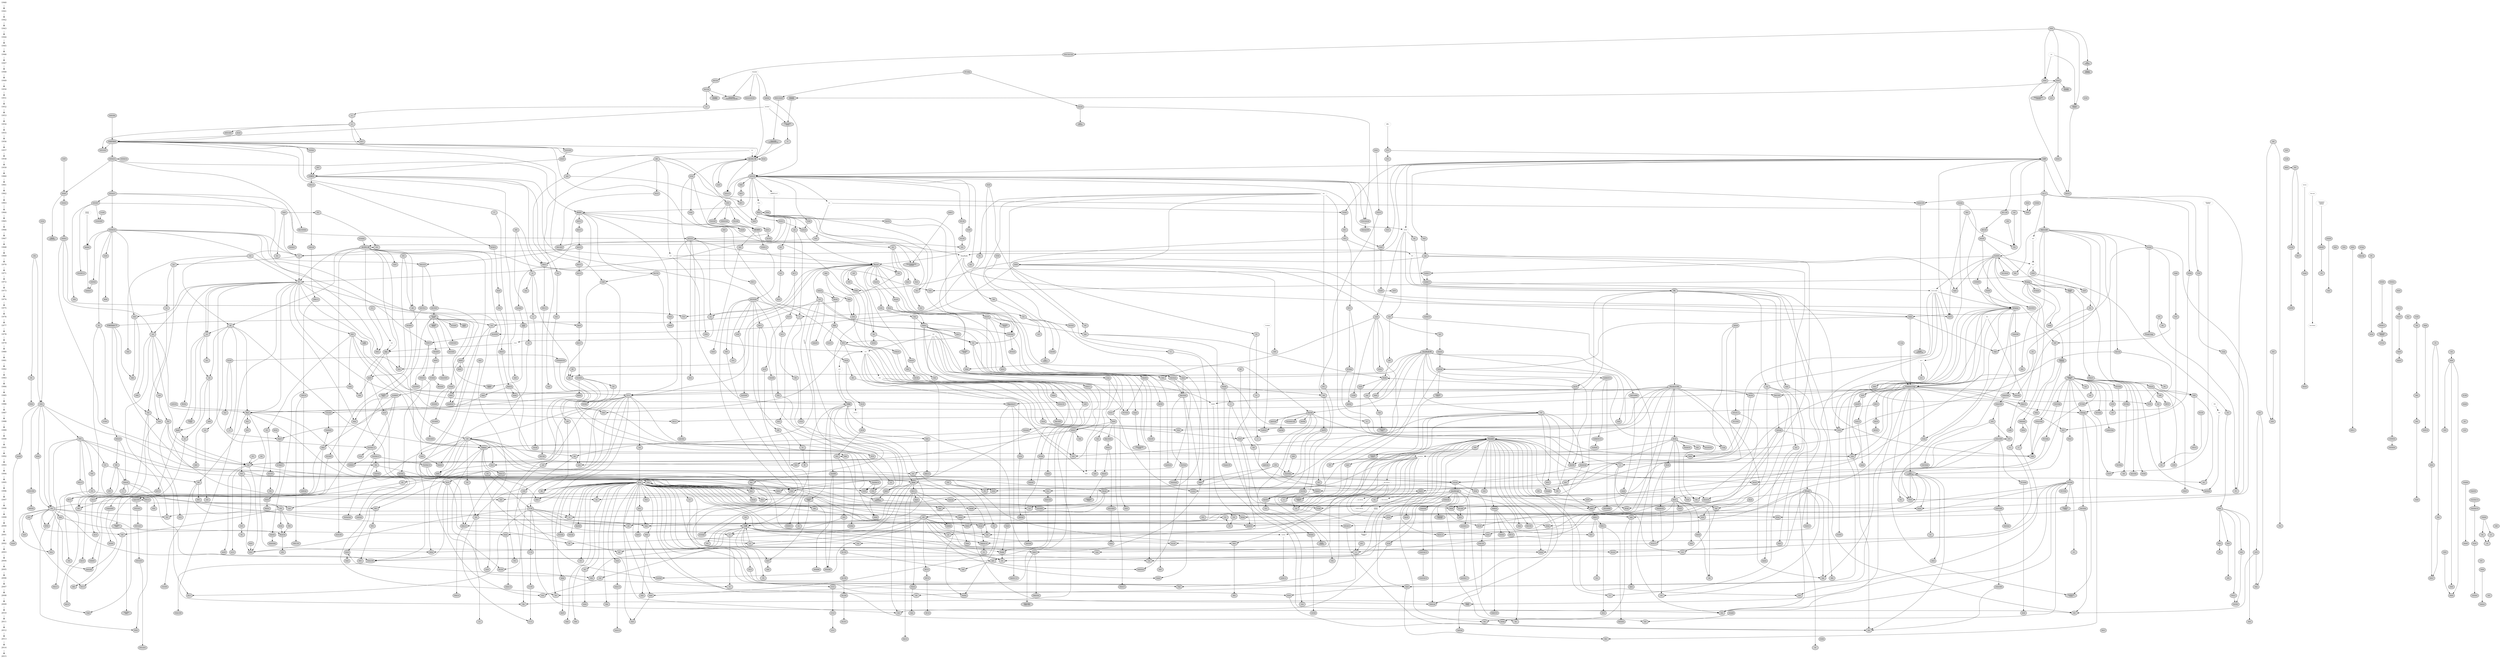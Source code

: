 digraph dd {

  {
    node [ shape=plaintext,fontsize=16 ];

    1940 -> 1941 -> 1942 -> 1943 -> 1944 -> 1945 -> 1946 -> 1947 -> 1948 -> 1949 ->
    1950 -> 1951 -> 1952 -> 1953 -> 1954 -> 1955 -> 1956 -> 1957 -> 1958 -> 1959 ->
    1960 -> 1961 -> 1962 -> 1963 -> 1964 -> 1965 -> 1966 -> 1967 -> 1968 -> 1969 ->
    1970 -> 1971 -> 1972 -> 1973 -> 1974 -> 1975 -> 1976 -> 1977 -> 1978 -> 1979 ->
    1980 -> 1981 -> 1982 -> 1983 -> 1984 -> 1985 -> 1986 -> 1987 -> 1988 -> 1989 ->
    1990 -> 1991 -> 1992 -> 1993 -> 1994 -> 1995 -> 1996 -> 1997 -> 1998 -> 1999 ->
    2000 -> 2001 -> 2002 -> 2003 -> 2004 -> 2005 -> 2006 -> 2007 -> 2008 -> 2009 ->
    2010 -> 2011 -> 2012 -> 2013 -> 2014 -> 2015

  }

node [ fontsize=8, style=filled ];

{ rank = same ; 1943
    "ENIAC"
}

{ rank = same ; 1946
    "IAS" [style=dotted]
    "ENIAC Short Code"
}

{ rank = same ; 1947
    "ARC\nAssembly"
}

{ rank = same ; 1948
    "CPC Coding"
    "Plankalkül" [style=dotted]
}

{ rank = same ; 1949
    "Brief Code"
    "EDSAC"
    "EDVAC"
}

{ rank = same ; 1950
    "Short Code"
}

{ rank = same ; 1951
    "Superplan"
    "Böehm unnamed"
    "Klammerausdrücke"
    "Whirlwind\nAssembler"
    "OMNIBAC\nAssembler"
    "ALGAE"
    "Intermediate\nProgramming Language"
    "Regional Assembly\nLanguage"
    "LEO I"
}

{ rank = same ; 1952
    "A-0"
    "GEORGE" [style=dotted]
    "Autocode"
    "ORDVAC/\nILLIAC I"
}

{ rank = same ; 1953
    "A-1"
    "Speedcoding"
}

{ rank = same ; 1954
    "A-2"
    "Mark 1\nAutocode"
    "Laning Zierler\nSystem"
    "IPL" [style=dotted, fontsize=12]
}

{ rank = same ; 1955
    "ARITH-MATIC"
    "BACAIC"
}

{ rank = same ; 1956
    "FORTRAN" [fontsize=12]
    "PACT I"
    "Sequentielle\nFormelübersetzung"
    "IT"
    "SBN"
}

{ rank = same ; 1957
    "MUSIC"
    "SOAP"
    "IAL" [ style=dotted ]
    "MATH-MATIC"
    "FLOW-MATIC"
    "COMTRAN"
    "IPL-II"
}

{ rank = same ; 1958
    "G-code"    //CNC
    "IPL-V"
    "BNF"
    "ALGOL 58" [fontsize=12]
    "NELIAC"
    "AIMACO"
    "FORTRAN II"
    "FORTRAN III"
    "EDSAC 2"
    "LISP" [ fontsize=12]
    "COMIT"
}

{ rank = same ; 1959
    "FARGO"
    "FACT"
    "RPG"
}

{ rank = same ; 1960
    "COBOL" [fontsize=12]
    "ALGOL 60"
    "JOVIAL"
    "MAD"
}

{ rank = same ; 1961
    "BLODI"
    "Darwin" [style=dotted]
    "ALGO"
    "COBOL-61"
}

{ rank = same ; 1962
    "Petri nets" [style=dotted]
    "META II"
    "LISP 1.5"
    "SIMULA I" [style=dotted, fontsize=12]
    "ALGOL 30"
    "FORTRAN IV"
    "BRLESC I"
    "APL" [style=dotted]
    "SNOBOL"
}

{ rank = same ; 1963
    "Intergalactic\nComputer\nNetwork" [style=dotted]
    "Situational\nCalculus" [style=dotted]
    "Scoonship"
    "SIMSCRIPT"
    "Standard LISP"
    "CPL" [style=dotted]
    "JOSS I"
    "SNOBOL3"
    "MIDAS"
    "COMPASS"
    "MPPL" [style=dotted]
}

{ rank = same ; 1964
    "EPL"
    "MUSIC IV"
    "P\""
    "BASIC" [ fontsize=12]
    "PL/1" [fontsize=12]
    "Multics"
    "TRAC"
    "CORAL"
    "COWSEL"
    "MIMIC"
    "MARK IV"
    "IITRAN"
    "PDP-1 LISP"
    "GAP"
    "Named\nStorage" [style=dotted]
    "20-GATE"
}

{ rank = same ; 1965
    "MOL-360"
    "QUICKSCRIPT"
    "Early PL/I"
    "COCOA"
    "BASIC v2"
    "ALGOL X"
    "PL360"
    "MAD/I"
    "TELCOMP"
    "STRINGCOMP"
    "FILECOMP"
    "ATLAS Autocode"
    "GPM"
}

{ rank = same ; 1966
    "SAS"
    "EXEC"
    "MACLISP" [fontsize=12]
    "EULER"
    "Coral 66"
    "ISWIM" [style=dotted]
    "ALGOL W"
    "QED"
    "BASIC v3"
    "FORTRAN 66"
    "Basic FORTRAN"
    "IPL-VI"
    "JOSS II"
    "MUMPS" [fontsize=12]
    "BBN LISP"
    "POP-1"
}

{ rank = same ; 1967
    "Automath"
    "QA3" [style=dotted]
    "W-Grammar"
    "MOL-940"
    "CAL-940"
    "Regular\nExpressions"
    "PAL"
    "Ghost"
    "InterLISP"
    "SNOBOL4"
    "SIMULA 67"
    "BCPL"
    "POP-2"
}

{ rank = same ; 1968
    "ARPANET"
    "NLS"
    "GRAIL"
    "BLS"
    "CESIL"
    "RETRIEVE"
    "TREE-META"
    "MUMPS-11"
    "MIIS"
    "FORTRAN V"
    "TMG"
    "Macsyma"
    "CRT RPS"
    "XPL"
    "COBOL-68"
    "ALGOL 68" [fontsize=12]
    "BASIC v4"
    "MLISP"
    "TTM"
    "REFAL"
    "Speakeasy"
}

{ rank = same ; 1969
    "LCF" [style=dotted]
    "PCF" [style=dotted]
    "Hoare logic"
    "BPL"
    "SLANG"
    "Unix"
    "GML"
    "Bon"
    "Logo"
    "Smalltalk" [style=dotted, fontsize=12]
    "RPG II"
    "B"
    "PPL"
    "SETL"
    "TUTOR"
    "PLANNER"
}

{ rank = same ; 1970
    "QA4" [style=dotted]
    "SAIL"
    "BASIC-PLUS"
    "yacc"
    "BLISS"
    "FORTH"
    "Space Programming\nLanguage"
    "BASIC v5"
    "DIBOL-8"
    "Pascal" [fontsize=12]
}

{ rank = same ; 1971
    "STRIPS"
    "FTP"
    "troff"
    "Creeper"
    "SAS 71"
    "Basic Four"
    "SIMSCRIPT II.5"
    "Alpha"
    "NQTHM"
    "VLISP"
    "MDL"
    "Eriplex"
    "CDL"
    "SUE"
    "Micro Planner"
    "ed"
    "BASIC v6"
    "Smalltalk-71"
    "PL/S"
}

{ rank = same ; 1972
    "HAL/S"
    "INFORM"
    "DGBB"
    "MORTRAN"
    "EXEC 2"
    "Pascal-P"
    "INTERCAL"
    "C" [fontsize=16]
    "Prolog" [fontsize=12]
    "Smalltalk-72"
    "PL/M"
    "CONNIVER"
}

{ rank = same ; 1973
    "Mizar"
    "Marseille\nProlog"
    "Actor model" [style=dotted]
    "POGOL"
    "JPLDIS"
    "COMAL"
    "System R"
    "PLASMA"
    "CGOL"
    "Speakeasy-3"
    "PL/C"
    "QLISP"
    "Popler"
    "MLISP2"
    "grep"
    "ML" [fontsize=12]
    "LISP70"
}

{ rank = same ; 1974
    "PL/S II"
    "ANSI MUMPS"
    "PROSE"
    "GPSS"
    "Ingres"
    "Pascal-P2"
    "SP/k"
    "SEQUEL"
    "CLU"
    "COBOL-74"
}

{ rank = same ; 1975
    "Lex"
    "PL/8"
    "Vulcan"
    "CS-4"
    "Tiny BASIC"
    "BASIC Plus 2"
    "Altair BASIC"
    "DIBOL-32"
    "InterLISP 65" //no, this isn't an error; InterLISP 65 was published for the Atari 6502 computer line
    "NIL"
    "ABC"
    "POP-11"
    "Modula"
    "Scheme" [fontsize=12]
    "MAPPER"
    "Euclid"
}

{ rank = same ; 1976
    "SDL" [style=dotted] //ISO specification and description language
    "Lucid"
    "PL/I"
    "BASIC-E"
    "SAS 76"
    "PLUS"
    "Microsoft\nBASIC"
    "Ratfor"
    "QUEL"
    "Pascal-P3"
    "LIS"
    "Zetalisp"
    "PLEX"
    "CDL2"
    "KRL"
    "Mesa"
    "SAM76"
    "SASL"
    "Beta"
    "Smalltalk-76"
    "ex"
    "S"
    "CLEAR"
}

{ rank = same ; 1977
    "trace theory" [style=dotted]
    "PEARL"
    "INFORM-11"
    "MATLAB"
    "IDL"
    "Level I\nBASIC"
    "Level II\nBASIC"
    "PET BASIC"
    "Applesoft\nBASIC"
    "DSM-11"
    "VAX BASIC"
    "GRASS3"
    "NPL"
    "Z notation" [style=dotted]
    "Concurrent\nPascal"
    "sh" [fontsize=12]
    "Datalog"
    "FRL"
    "Icon"
    "FORTRAN 77" [fontsize=12]
    "SQL" [fontsize=12]
    "microTutor"
    "Modula-2"
    "SBASIC"
    "OBJ"
}

{ rank = same 1978
    "JaM"
    "PL/P"
    "VisiCalc"
    "CCSM"
    "M/11+"
    "MicroFORTH"
    "Scheme RRS"
    "Franz Lisp" [fontsize=12]
    "K&R C"
    "UCSD Pascal"
    "SYMPL"
    "CSP" [style=dotted] //comminicating sequential processes
    "csh"
    "awk"
    "Hope"
    "FP"
    "TeX"
}

{ rank = same ; 1979
    "Metafont"
    "VAL"
    "SMP"
    "ZIL"
    "C with\nClasses"
    "ATARI BASIC"
    "FORTH-79"
    "System/38"
    "Oracle V2"
    "Green" [style=dotted]
    "Red" [style=dotted]
    "S-1 Lisp"
    "REXX"
    "sed"
    "BASIC v7"
}

{ rank = same ; 1980
    "RISC"
    "Interpress"
    "OSI"
    "SabreTalk"
    "CBASIC"
    "dBASE II"
    "SMALL"
    "Color BASIC"
    "Xenix"
    "MAGIC"
    "MSM"
    "IBM BASIC"
    "COMAL 80"
    "CCS" [style=dotted]
    "JRT Pascal"
    "Ada" [fontsize=12]
    "Portable\nStandard Lisp"
    "LeLisp"
    "Spice Lisp"
    "Maple"
    "Concurrent\nEuclid"
    "Smalltalk-80" [fontsize=12]
    "cT"
    "DSSP"
}

{ rank = same ; 1981
    "COMMAND.COM"
    "ARLA"
    "PL/I\nSubset-G"
    "MASM"
    "Act 1" [style=dotted]
    "CBASIC2"
    "MBASIC"
    "GT.M"
    "MS-DOS"
    "BASICA"
    "SQL/DS"
    "Pascal-SC"
    "tsch"
    "Relational\nLanguage"
    "KRC"
}

{ rank = same ; 1982
    "TeX82"
    "ACP" [style=dotted]
    "Draco"
    "SIGNAL"
    "SAS 82"
    "PBASIC"
    "SD-Poplog"
    "Poly"
    "Pascal-S"
    "Turing"
    "PostScript"
    "Blit"
    "Ether"
}

{ rank = same ; 1983
    "Prolog II+"
    "Edinburgh\nProlog"
    "AMS-TeX"
    "SISAL"
    "Miranda"
    "Act 2"
    "Chinese BASIC"
    "ISM"
    "VAX/DSM"
    "GW-BASIC"
    "FORTH-83"
    "HOL" [style=dotted]
    "Ratfiv"
    "DB2"
    "Pascal 83"
    "Turbo Pascal"
    "ISIL"
    "Cedar"
    "True BASIC"
    "ksh"
    "occam"
    "Ada 83"
    "BETA"
    "sam"
    "ABAP"
    "Smalltalk-80 v2"
    "Clascal"
}

{ rank = same ; 1984
    "Prolog III"
    "Verilog"
    "DOS Prolog"
    "Ciao"
    "Coq"
    "Orwell"
    "FORM"
    "OPL"
    "Redcode"
    "dBASE III"
    "MSX BASIC"
    "Galaksija\nBASIC"
    "RPL"
    "MacFORTH"
    "Standard ML" [fontsize=12]
    "GOM"
    "APL 2"
    "Lazy ML"
    "Modula-2+"
    "Common Lisp" [fontsize=12]
    "Nuprl"
}

{ rank = same ; 1985
    "CHIP"
    "VHDL"
    "Esterel"
    "LUSTRE"
    "Max"
    "YAP"
    "AMPL"
    "BASIC/Z"
    "Paradox"
    "PAL/DOS"
    "Clipper"
    "ABasiC"
    "StarOffice\nBasic"
    "MacMUMPS"
    "DTM"
    "QuickBASIC"
    "Heavy CAML"
    "Postgres"
    "Scheme R2RS"
    "XLISP"
    "Emacs Lisp"
    "KL-ONE"
    "Object Pascal"
    "nawk"
    "C++" [fontsize=12]
    "CLIPS"
    "Lean"
    "FL"
    "COBOL-85"
    "Apple Smalltalk"
    "OBJ2"
}

{ rank = same ; 1986
    "SGML"
    "LaTeX"
    "Emerald"
    "LOGIN"
    "MASTER"
    "SB-Prolog"
    "PROMAL"
    "G"
    "Informix-4GL"
    "GFA BASIC"
    "ABCL/1"
    "B32 Basic"
    "AmigaBASIC"
    "AlphaPop"
    "Isabelle" [style=dotted]
    "Scheme R3RS"
    "Allegro CL"
    "AutoLISP"
    "CMUCL"
    "PRS" [style=dotted]
    "Turbo Prolog"
    "NU-Prolog"
    "KL0"
    "Eiffel" [fontsize=12]
    "Scheme R3RS"
    "SQL-86"
    "Objective-C" [fontsize=12]
    "DWISIL"
}

{ rank = same ; 1987
    "ADL"
    "ACP-tau" [style=dotted]
    "Flex"
    "SWI-Prolog"
    "Turbo Basic"
    "HyperTalk"
    "GCC"
    "Clean"
    "ARexx"
    "GNU Pascal"
    "OS/2"
    "Ada 87"
    "BDI" [style=dotted]
    "Flat GHC"
    "Turing+"
    "Self"
    "Perl" [fontsize=12]
    "Erlang" [fontsize=12]
    "occam 2"
    "Parlog"
}

{ rank = same ; 1988
    "URISC"
    "Bison"
    "A+"
    "STOS BASIC"
    "Perl 2"
    "Cantor"
    "XBasic"
    "HyperScript"
    "Macromedia Lingo"
    "ABCL/c+"
    "ABCL/R"
    "GNU Octave"
    "PV-WAVE"
    "New S"
    "UBB"
    "HOL88"
    "Object REXX"
    "Hamilton\nC shell"
    "SIOD"
    "XLISP 2.0"
    "Mathematica"
    "SICStus Prolog"
    "Life"
    "A+"
    "Tcl" [fontsize=12]
    "Oberon"
    "ksh88"
    "S-PLUS"
    "OBJ3"
}

{ rank = same ; 1989
    "Facile"
    "Estelle"
    "LOTOS"
    "Max/FTS"
    "LPC"
    "PowerBASIC"
    "PEARL-90"
    "Perl 3"
    "TASM"
    "SuperTalk"
    "JMP"
    "ProofPower"
    "Caml Light"
    "SQL-89"
    "ash"
    "rc"
    "ACL2"
    "REFAL-5"
    "bash"[fontsize=12]
    "Modula-3"
    "Concurrent\nClean"
    "CLOS"
    "Lambda Prolog"
    "Newsqueak"
}

{ rank = same ; 1990
    "Prolog-2"
    "AMOS BASIC"
    "Clipper 5"
    "Sather"
    "J"
    "Open Basic"
    "SML'90"
    "HOL90"
    "Pascal 90"
    "Scheme R4RS"
    "SCM"
    "EuLisp"
    "PDC Prolog"
    "C-INTERCAL"
    "Object Oberon"
    "Haskell" [fontsize=12]
    "Fortran 90"
    "zsh"
    "Ease"
    "Smalltalk-80 v2.5"
    "HTML"
}

{ rank = same ; 1991
    "VEE"
    "Q"
    "ALF"
    "Oz"
    "S-Lang"
    "S3"
    "QBasic"
    "Visual Basic 1.0"
    "Concurrent ML"
    "Extended ML"
    "sml2c"
    "TriINTERCAL"
    "Object-Oriented\nTuring"
    "VisualWorks"
    "Gofer"
    "Oberon-2"
    "CLIPS 5.0"
    "Python" [fontsize=12]
    "Oak"
    "vimscript"
}

{ rank = same ; 1992
    "DocBook"
    "pi-calculus" [style=dotted]
    "PL/SQL"
    "SOL"
    "DEL"
    "FALSE"
    "Dylan"
    "xBase"
    "PostScript\nlevel 2"
    "ISO M"
    "Visual Basic 2.0"
    "DEC BASIC"
    "PDComal"
    "Dibol 1992"
    "Poplog"
    "ODBC"
    "Gödel"
    "HyTime"
    "Cecil"
    "SQL2"
    "Alef"
}

{ rank = same ; 1993
    "CLP(R)"
    "PDF"
    "Prograph CPX"
    "HPF"
    "cmd"
    "CGI"
    "Orca C"
    "Brainfuck"
    "Win-Prolog"
    "Agora"
    "Inform"
    "ObjectPAL"
    "CA-Clipper 5"
    "WordBASIC"
    "Visual Basic 3.0"
    "SML/NJ"
    "SML#"
    "SuperPascal"
    "Free Pascal"
    "Guile Scheme"
    "Nyquist"
    "VBA"
    "COM"
    "KL1"
    "AppleScript"
    "NewtonScript"
    "K"
    "ksh93"
    "Acme"
    "R" [fontsize=12]
    "Lua"
}

{ rank = same ; 1994
    "LaTeX2e"
    "PEPA" [style=dotted]
    "GOLOG"
    "Linda"
    "SAC"
    "CHSS"
    "RAPID"
    "Python 1.0"
    "XSB"
    "Open Prolog"
    "B-Prolog"
    "micro LPC"
    "Perl 5"
    "STL"
    "SmartEiffel"
    "LotusScript"
    "ANS Forth"
    "Visual Prolog"
    "Oberon/F"
    "Sather 1.0"
    "ANSI\nCommon Lisp"
}

{ rank = same ; 1995
    "join-calculus" [style=dotted]
    "GLU"
    "VirtualDub"
    "Jess"
    "HTML 2.0"
    "ZPL"
    "ISO Prolog"
    "Joule"
    "CFML"
    "UML"
    "Self 4.0"
    "Qt"
    "LiveScript"
    "Visual Basic 4.0"
    "Virtual Pascal"
    "Mercury"
    "Delphi"
    "Java" [fontsize=12]
    "Ruby" [fontsize=12]
    "Ada 95"
    "PHP"
    "C95"
    "Postgres95"
    "Fortran 95"
    "PLT Scheme"
}

{ rank = same ; 1996
    "Prolog IV"
    "Pure Data"
    "Strongtalk"
    "HPF+"
    "PDL"
    "Ruby 1.0"
    "GNU Prolog"
    "Curry"
    "Original E"
    "Pike"
    "OVAL"
    "Merle"
    "OpenM"
    "JavaScript" [fontsize=12]
    "JScript"
    "VBScript"
    "HBC"
    "Poly/ML"
    "F"
    "NetRexx"
    "PostgreSQL"
    "CSS"
    "ActiveX"
    "AgentSpeak"
    "DSSSL"
    "SGML (ENR)"
    "KM"
    "occam pi"
    "bash 2.0"
    "Limbo"
    "Squeak"
    "Pizza"
    "OCaml" [fontsize=12]
    "CobolScript"
}

{ rank = same ; 1997
    "Pict"
    "blue calculus" [style=dotted]
    "spi-calculus" [style=dotted]
    "ASCET"
    "Max/MSP"
    "HPF 2.0"
    "Tea"
    "Pico"
    "Legacy DOM"
    "HTML 4.0"
    "JSSS"
    "PHP 2"
    "Pnuts"
    "E"
    "CFScript"
    "Rhino"
    "Generic Java"
    "Jython"
    "PostScript\nlevel 3"
    "Standard\nEiffel"
    "Cache\nObjectScript"
    "ECMAScript"
    "Visual Basic 5.0"
    "TILT"
    "MLton"
    "SML'97"
    "Moscow ML"
    "dash"
    "Visual Lisp"
    "ISLISP"
    "Component\nPascal"
    "zsh 3.0"
    "J++"
    "Maude"
}

{ rank = same ; 1998
    "PDDL"
    "Fusion Calculus" [style=dotted]
    "ambient\ncalculus" [style=dotted]
    "Vvvv"
    "jMax"
    "ActionScript"
    "PIKT"
    "M2001"
    "xHarbour"
    "FDML"
    "Lasso"
    "DOM Level 1"
    "Curl"
    "PHP 3"
    "ksql"
    "Open Erlang"
    "Strawberry\nProlog"
    "JIProlog"
    "Agora98"
    "Cel"
    "Visual Basic 6.0"
    "Compaq BASIC"
    "Dependent ML"
    "jEdit"
    "HOL Light"
    "HOL98"
    "Maxima"
    "WebSGML"
    "XML"
    "DTD"
    "Active Oberon"
    "C++98"
    "F-Script"
    "Scheme R5RS"
    "Haskell 98"
    "Java 2"
    "REBOL"
    "ANSI Smalltalk"
}

{ rank = same ; 1999
    "JErlang"
    "PilotScript"
    "GameMaker\nLanguage"
    "XPath"
    "XSLT"
    "REBOL 2"
    "Cool"
    "JoCaml"
    "Cayenne"
    "Agda"
    "NetLogo"
    "Glulx"
    "MSIL"
    "CIL"
    "CorelScript"
    "WinWrap Basic"
    "Gambas"
    "SQL3"
    "Hugs 98"
    "XSL"
    "C99"
    ".NET"
    "CLR"
    "Tcl 8.1"
    "Unlambda"
    "Yarrow"
}

{ rank = same ; 2000
    "Thue"
    "JSL"
    "Ferite"
    "PureBasic"
    "DOM Level 2"
    "RELAX"
    "TREX"
    "XHTML"
    "PHP 4"
    "Python 2.0"
    "Hume"
    "OCL"
    "Join Java"
    "BeanShell"
    "Funnel"
    "Perl 6"
    "MATLAB 6.0"
    "OpenOffice\nBasic"
    "MUMPS V1"
    "CLI"
    "Isabelle/ML"
    "Alice ML"
    "TinyScheme"
    "OCaml 3.0"
    "C#" [fontsize=16]
    "Quilt"
    "JavaScript 1.5"
    "VPython"
    "Henk 2000"
}

{ rank = same ; 2001
    "Arc"
    "SALSA"
    "Bigraphical\nModel" [style=dotted]
    "E-LOTOS"
    "Mondrian"
    "OpenVera"
    "AspectJ"
    "JSON"
    "RELAX NG"
    "XSD"
    "D"
    "ALGOL 68G"
    "Processing"
    "Nice"
    "Judoscript"
    "Joy"
    "JRuby"
    "Revolution"
    "M2 Mumps"
    "HaMLet"
    "Cyclone" [style=dotted]
    "XLink"
    "zsh 4.0"
    "XQuery"
    "GHC 5.0"
    "Poly/ML 4.0"
    "Iota"
    "Jot"
}

{ rank = same ; 2002
    "PDDL+"
    "NDDL"
    "AsciiDoc"
    "BPML"
    "SystemVerilog"
    "Quartz\nComposer"
    "AviSynth"
    "HASTE"
    "A#"
    "JLog"
    "Polyphonic C#"
    "GScript"
    "J#"
    "JScript .NET"
    "VB.NET"
    "HP BASIC"
    "OpenComal"
    "MLKit"
    "SML/NJ 110"
    "Zonnon"
    "SML.NET"
    "COBOL 2002"
    "Omega"
    "M21"
    "Zot"
    "Nuprl 5"
}

{ rank = same ; 2003
    "OPT"
    "MAPL"
    "Squirrel"
    "Falcon"
    "JFactor"
    "ActionScript 2.0"
    "DSDL"
    "Lua 5.0"
    "Kx Q"
    "Go!"
    "Cw"
    "Flow Java"
    "WASM"
    "Lisaac"
    "LLVM"
    "Delphi 8"
    "Nemerle"
    "Boo"
    "SQL:2003"
    "Tersus"
    "Io"
    "C++03"
    "Scala" [fontsize=12]
}

{ rank = same ; 2004
    "VSXu"
    "Little b"
    "Factor"
    "DOM Level 3"
    "PHP 5"
    "Spec#"
    "Epigram"
    "X10"
    "CAL"
    "GDL"
    "FreeBASIC"
    "Fortran 2003"
    "F#"
    "DOT"
    "CDL3"
    "AJAX"
    "Groovy"
    "bash 3.0"
}

{ rank = same ; 2005
    "Ada 2005"
    "Links"
    "Seed7"
    "Subtext"
    "Sing#"
    "LibertyEiffel"
    ".NET 2.0"
    "Apache Jelly"
    "Fan"
    "ECMA Eiffel"
    "Morfik Pascal"
    "C# 2.0"
    "Unicon"
}

{ rank = same ; 2006
    "APPL"
    "OptimJ"
    "PowerShell"
    "Cobra"
    "ActionScript 3.0"
    "Orca"
    "Objective-C 2.0"
    ".NET 3.0"
    "sML"
    "Inform 7"
    "Vala"
    "RPAL"
    "SQL:2006"
    "VPL"
    "Cyclone 1.0"
    "Oxygene"
    "JavaScript 1.7"
    "Sage"
}

{ rank = same ; 2007
    "XQuery 1.0"
    "LOLCODE"
    "Oberon-07"
    "XPath 2.0"
    "XSLT 2.0"
    "Rubinius"
    "Agda 2"
    "Frege"
    "NASM"
    "Clang"
    "QB64"
    "C++TR1"
    "Clojure"
    "Scheme R6RS"
    "D2"
    "C# 3.0"
    "Groovy 1.0"
}

{ rank = same ; 2008
    "PDDL3.1"
    "BPDL"
    "Flex++"
    "2APL"
    "Pure"
    "Genie"
    "MacRuby"
    "Python 3.0"
    "Mirah"
    "Fortress"
    "Ioke"
    "JWASM"
    "Small Basic"
    "Ur"
    "ATS"
    "Lisp Flavored\nErlang"
    "Delphi Prism"
    "SQL:2008"
    "Xpand"
    "Nim"
}

{ rank = same ; 2009
    "bash 4.0"
    "Curin"
    "Coherence"
    "Jekejeke\nProlog"
    "Noop"
    "Embarcadero\nDelphi 2009"
    "Fantom"
    "Go" [fontsize=12]
    "CoffeeScript"
}

{ rank = same ; 2010
    "Rust"
    "Fancy"
    "Chapel"
    "Boron"
    "C# 4.0"
    ".NET 4.0"
    "Gosu"
    "Ateji PX"
    "LiveCode"
    "LibreOffice\nBasic"
    "Fortran 2008"
    "Haskell 2010"
    "Shen"
    "Racket"
}

{ rank = same ; 2011
    "RDDL"
    "Dart"
    "tuProlog"
    "Idris"
    "Xtend"
    "Kotlin"
    "C++11"
    "C11"
    "SQL:2011"
    "Elm"
    "Ceylon"
    "Red/System"
}

{ rank = same ; 2012
    "Groovy 2.0"
    "Julia"
    "TypeScript"
    "Rebol 3"
    "HTML5"
    "C# 5.0"
}

{ rank = same ; 2013
    "Ruby 2.0"
    "Elixir"
    "Scribble"
}

{ rank = same ; 2014
    "DOM Level 4"
    "Eff"
}


edge [ arrowsize=1.0, penwidth=1.0 ];

"Plankalkül" -> "Klammerausdrücke"

"ENIAC" -> "ENIAC Short Code" [weight=4]
"ENIAC Short Code" -> "Brief Code" [weight=4]
"Brief Code" -> "Short Code" [weight=4]
"Short Code" -> "OMNIBAC\nAssembler"
"Short Code" -> "Intermediate\nProgramming Language"
"Plankalkül" -> "Intermediate\nProgramming Language"
"ENIAC" -> "ARC\nAssembly"
"ARC\nAssembly" -> "Birkbeck\nAssembler"
"ENIAC" -> "ORDVAC/\nILLIAC I"

"IAS" -> "EDVAC"
"IAS" -> "ORDVAC/\nILLIAC I"
"ENIAC" -> "EDSAC" [weight=6]
"ENIAC" -> "EDVAC" [weight=4]
"EDVAC" -> "EDSAC"
"EDSAC" -> "EDSAC 2" [weight=9]
"EDSAC" -> "Regional Assembly\nLanguage"
"EDSAC" -> "LEO I"
"EDSAC" -> "Rochester\nAssembler"
"EDSAC" -> "Whirlwind\nAssembler"
"ORDVAC/\nILLIAC I" -> "BRLESC I"
"EDVAC" -> "BRLESC I"

"CPC Coding" -> "Böehm unnamed"
"Böehm unnamed" -> "Sequentielle\nFormelübersetzung"
"CPC Coding" -> "Autocode"
"Autocode" -> "Mark 1\nAutocode"

"Short Code" -> "A-0" [weight=9]
"A-0" -> "A-1" [weight=4]
"A-1" -> "A-2" [weight=4]
"A-2" -> "MATH-MATIC" [weight=6]
"A-2" -> "ARITH-MATIC"
"A-2" -> "FLOW-MATIC" [weight=4]
"FLOW-MATIC" -> "AIMACO" [weight=4]
"A-2" -> "PACT I"

"Speedcoding" -> "FORTRAN" [weight=2]
"GEORGE" -> "FORTRAN" [weight=3]
"BACAIC" -> "FORTRAN"
"FORTRAN" -> "MATH-MATIC"
"FORTRAN" -> "ALGOL 58"
"FORTRAN" -> "FORTRAN II" [weight=1000]
"FORTRAN II" -> "FORTRAN III" [weight=1000]
"FORTRAN II" -> "FORTRAN IV" [weight=1000]
"FORTRAN II" -> "BASIC"
"FORTRAN IV" -> "FORTRAN 66" [weight=1000]
"FORTRAN IV" -> "FORTRAN V"
"FORTRAN II" -> "Basic FORTRAN"
"FORTRAN 66" -> "FORTRAN 77" [weight=1000]
"FORTRAN 77" -> "Fortran 90" [weight=1000]
"Fortran 90" -> "Fortran 95" [weight=1000]
"Fortran 90" -> "HPF"
"HPF" -> "Fortran 95"
"HPF" -> "HPF+"
"HPF" -> "HPF 2.0" [weight=500]
"Fortran 95" -> "HPF 2.0"
"HPF 2.0" -> "Chapel"
"ZPL" -> "Chapel"
"Fortran 95" -> "Fortran 2003" [weight=1000]
"Fortran 2003" -> "Fortran 2008" [weight=1000]
"C89" -> "Fortran 2003"
"Modula-2" -> "Fortran 2003"
"Ada 95" -> "Fortran 2003"
"FORTRAN" -> "COMTRAN"
"FORTRAN" -> "PACT I"
"FORTRAN 66" -> "MORTRAN" [weight=4]
"C" -> "Ratfor"
"Ratfor" -> "Flex"
"FORTRAN 66" -> "Ratfor"
"Ratfor" -> "Ratfiv" [weight=4]
"FORTRAN 77" -> "Ratfiv"
"Fortran 95" -> "F"
"FORTRAN IV" -> "SIMSCRIPT"
"SIMSCRIPT" -> "SIMSCRIPT II.5"
"SIMSCRIPT" -> "SIMULA 67"
"SIMSCRIPT" -> "QUICKSCRIPT"
"20-GATE" -> "QUICKSCRIPT"
"SIMSCRIPT" -> "GPSS"

"FORTRAN 66" -> "SLANG"
"SLANG" -> "PROSE" [weight=3]
"FORTRAN 66" -> "IDL"
"IDL" -> "PV-WAVE"
"IDL" -> "GDL"


"APL" -> "FORTH"
"FORTH" -> "MicroFORTH" [weight=1000]
"FORTH" -> "DSSP"
"FORTRAN 66" -> "MicroFORTH"
"MicroFORTH" -> "FORTH-79" [weight=1000]
"FORTRAN 66" -> "FORTH-79"
"FORTH-79" -> "FORTH-83" [weight=1000]
"FORTH-83" -> "ANS Forth" [weight=1000]
"FORTH-79" -> "MacFORTH"
"FORTH-83" -> "FALSE"
"FALSE" -> "Brainfuck"
"P\"" -> "Brainfuck"

"CLEAR" -> "OBJ" [weight=1000]
"OBJ" -> "OBJ2" [weight=1000]
"OBJ2" -> "OBJ3" [weight=1000]
"OBJ3" -> "Maude" [weight=7]

"FARGO" -> "RPG"
"RPG" -> "RPG II"

"MIDAS" -> "MIMIC"
"COMPASS" -> "MIMIC"
"FORTRAN" -> "MIMIC"

"COMTRAN" -> "COBOL" [weight=7]
"AIMACO" -> "COBOL" [weight=4]
"FACT" -> "COBOL" [weight=3]
"COBOL" -> "ABAP"
"COBOL" -> "COBOL-61" [weight=1000]
"COBOL-61" -> "COBOL-68" [weight=1000]
"COBOL-68" -> "COBOL-74" [weight=1000]
"COBOL-74" -> "COBOL-85" [weight=1000]
"COBOL-85" -> "COBOL 2002" [weight=1000]
"COBOL-85" -> "CobolScript" [weight=3]

"GEORGE" -> "Laning Zierler\nSystem" [weight=4]
"Whirlwind\nAssembler" -> "Laning Zierler\nSystem" [weight=9]
"Laning Zierler\nSystem" -> "IT" [weight=4]

"BNF" -> "META II" [weight=500]
"META II" -> "TREE-META"
"TREE-META" -> "NLS"
"BNF" -> "CDL"
"CDL" -> "CDL2"
"CDL2" -> "CDL3"

"Plankalkül" -> "Superplan"
"Plankalkül" -> "ALGOL 58"
"Superplan" -> "ALGOL 60"
"Sequentielle\nFormelübersetzung" -> "ALGOL 58"
"IAL" -> "MAD"
"MAD" -> "MAD/I"
"PL/1" -> "MAD/I"
"MAD" -> "GOM"
"IT" -> "ALGOL 58"
"BNF" -> "ALGOL 58"
"IAL" -> "ALGOL 58" [weight=15]
"LISP" -> "ALGOL 60"    //ALGOL inherited the IF-THEN-ELSE structure from LISP
"ALGOL 58" -> "ALGOL 60" [weight=1000]
"ALGOL 58" -> "NELIAC"
"ALGOL 60" -> "ALGOL X" [weight=1000]
"ALGOL 60" -> "PL360"
"ALGOL 60" -> "BASIC"
"ALGOL X" -> "ALGOL 68" [weight=1000]
"W-Grammar" -> "ALGOL 68" [weight=3]
"ALGOL 68" -> "ALGOL 68G" [weight=1000]
"ALGOL 58" -> "JOVIAL"
"ALGOL 60" -> "SAIL"
"JOVIAL" -> "CORAL"
"JOVIAL" -> "SYMPL"
"JOVIAL" -> "Space Programming\nLanguage"
"CORAL" -> "Coral 66"
"FORTRAN" -> "Coral 66"
"ALGOL 60" -> "Coral 66"
"ALGOL 58" -> "ALGO"
"ALGOL 58" -> "ALGOL 30"
"ALGOL 60" -> "ALGOL 30"
"ALGOL 60" -> "Scheme"
"Autocode" -> "ATLAS Autocode"
"ALGOL 60" -> "ATLAS Autocode"
"ATLAS Autocode" -> "Edinburgh IMP"
"ALGOL 60" -> "IMP65"
"IMP65" -> "IMP70"
"BNF" -> "IMP72"
"IMP70" -> "IMP72"

"ALGOL 60" -> "MOL-360"
"MOL-360" -> "MOL-940" [weight=500]
"MOL-940" -> "NLS"

"ALGOL 60" -> "MPPL" [weight=3]
"MPPL" -> "PL/1" [weight=1000]
"PL/1" -> "Early PL/I" [weight=1000]
"Early PL/I" -> "PL/I" [weight=1000]
"PL/I" -> "PL/I\nSubset-G" [weight=1000]
"PL/1" -> "BLS"
"BLS" -> "PL/S" [weight=500]
"PL/S" -> "PL/S II" [weight=500]
"PL/1" -> "IITRAN"
"PL/1" -> "XPL"
"XPL" -> "SUE"
"XPL" -> "HAL/S"
"XPL" -> "PL/M"
"Pascal" -> "SUE"
"SUE" -> "PLUS"
"C" -> "PLUS"
"PL/1" -> "PL/C"
"PL/1" -> "SP/k"
"SP/k" -> "Turing"
"PL/I" -> "PL/P"
"PL/I" -> "SabreTalk"
"PL/1" -> "PL/8"



"ALGOL 60" -> "EULER"
"EULER" -> "Pascal"
"PL360" -> "ALGOL W"
"ALGOL X" -> "ALGOL W"
"ALGOL W" -> "Pascal"
"COBOL" -> "Pascal"
"SIMULA 67" -> "Pascal"
"Pascal" -> "Icon"
"SNOBOL4" -> "Icon"
"Icon" -> "Unicon" [weight=3]
"Pascal" -> "WEB"
"troff" -> "TeX"
"WEB" -> "TeX"
"TeX" -> "TeX82"
"TeX" -> "Metafont"
"TeX82" -> "AMS-TeX"
"TeX82" -> "LaTeX"
"LaTeX" -> "LaTeX2e"



"Pascal" -> "Pascal-P" [weight=1000]
"Pascal-P" -> "Pascal-P2" [weight=1000]
"Pascal-P2" -> "UCSD Pascal" [weight=3]
"Pascal-P2" -> "Pascal-P3" [weight=1000]
"Pascal-P3" -> "Pascal 83" [weight=1000]
"Pascal 83" -> "Pascal 90" [weight=1000]

"Pascal-P3" -> "Concurrent\nPascal"
"Concurrent\nPascal" -> "SuperPascal"
"Pascal-P3" -> "Pascal-S"

"Pascal" -> "Pascal-SC"
"Pascal-SC" -> "GNU Pascal"
"Pascal 83" -> "GNU Pascal"

"Smalltalk" -> "UCSD Pascal"
"BASIC" -> "UCSD Pascal"
"UCSD Pascal" -> "JRT Pascal"
"Modula-2" -> "Turbo Pascal"
"Pascal" -> "Turbo Pascal"
"UCSD Pascal" -> "Turbo Pascal" [weight=3]
"Turbo Pascal" -> "Object Pascal" [weight=3]
"Free Pascal" -> "Virtual Pascal" [weight=3]
"Turbo Pascal" -> "Delphi" [weight=3]
"Object Pascal" -> "Delphi" [weight=3]
"COM" -> "Delphi"
"Delphi" -> "Delphi 8"
".NET" -> "Delphi 8"
"Delphi 8" -> "Delphi Prism"
"Delphi 8" -> "Embarcadero\nDelphi 2009"
"Object Pascal" -> "Free Pascal"
"Free Pascal" -> "Morfik Pascal"
"AJAX" -> "Morfik Pascal"
".NET" -> "Oxygene"
"Object Pascal" -> "Oxygene"
"Pascal 83" -> "MASTER"
"MASTER" -> "Seed7" [weight=500]

"Pascal" -> "Modula" [weight=3]
"Smalltalk-80" -> "Clascal"
"Modula" -> "Clascal"
"Modula" -> "Modula-2" [weight=3]
"Pascal" -> "Euclid"
"Euclid" -> "Mesa"
"Euclid" -> "Concurrent\nEuclid" [weight=3]
"Concurrent\nEuclid" -> "Turing" [weight=3]
"Turing" -> "Turing+" [weight=3]
"Turing+" -> "Object-Oriented\nTuring" [weight=3]
"Mesa" -> "Modula-2"
"Mesa" -> "Cedar"
"Pascal" -> "Clascal" [weight=5]
"Clascal" -> "Object Pascal" [weight=5]

"Modula-2" -> "Modula-2+" [weight=3]
"Modula-2+" -> "Modula-3" [weight=3]
"Modula-2" -> "Oberon"
"Modula-2" -> "M2001"
"Oberon" -> "Modula-3"
"Modula-3" -> "Obliq"
"Oberon-2" -> "Active Oberon"
"Active Oberon" -> "Zonnon"
"Oberon" -> "Object Oberon" [weight=3]
"Object Oberon" -> "Oberon-2" [weight=3]
"Oberon-2" -> "Oberon/F" [weight=3]
"Oberon/F" -> "Component\nPascal" [weight=3]
"Oberon" -> "Oberon-07"
"Modula-2" -> "Alma-0"
"Modula-3" -> "Nim" [weight=3]
"Ada" -> "Nim"
"C++" -> "Nim"

"Pascal" -> "Draco"
"C" -> "Draco"
"ALGOL 68" -> "Draco"

"Pascal" -> "LIS" [weight=2]
"SIMULA 67" -> "LIS" [weight=2]
"LIS" -> "Green" [weight=3]
"Green" -> "Ada" [weight=3]
"CS-4" -> "Red"
"Red" -> "Ada"
"ALGOL 68" -> "Ada"
"Ada" -> "Ada 83" [weight=1000]
"SETL" -> "Ada 83"
"Ada 83" -> "Ada 87" [weight=1000]
"Ada 87" -> "Ada 95" [weight=1000]
"C++" -> "Ada 95"
"Java" -> "Ada 2005"
"Ada 95" -> "Ada 2005" [weight=1000]


"ALGOL 58" -> "JOSS I"
"JOSS I" -> "TELCOMP"
"JOSS I" -> "FILECOMP"
"JOSS I" -> "STRINGCOMP"
"JOSS I" -> "JOSS II" [weight=500]
"JOSS II" -> "CAL-940"
"FILECOMP" -> "MUMPS"
"STRINGCOMP" -> "MUMPS"
"TELCOMP" -> "MUMPS"
"MUMPS" -> "MIIS" [weight=2]
"MIIS" -> "MAGIC" [weight=3]
"MUMPS" -> "MUMPS-11" [weight=1000]
"MUMPS-11" -> "ANSI MUMPS" [weight=1000]
"ANSI MUMPS" -> "DSM-11"
"ANSI MUMPS" -> "M/11+"
"ANSI MUMPS" -> "DTM"
"ANSI MUMPS" -> "GT.M"
"ANSI MUMPS" -> "CCSM"
"ANSI MUMPS" -> "ISO M" [weight=1000]
"ANSI MUMPS" -> "MSM"
"ANSI MUMPS" -> "Merle"
"Perl" -> "Merle"
"REXX" -> "Merle"
"REXX" -> "Object REXX"
"Merle" -> "M2 Mumps" [weight=3]
"DSM-11" -> "MUMPS V1"
"MSM" -> "M21" [weight=3]
"DSM-11" -> "VAX/DSM" [weight=3]
"CCSM" -> "MacMUMPS" [weight=3]
"M/11+" -> "ISM" [weight=3]
"ISM" -> "OpenM" [weight=3]
"VAX/DSM" -> "OpenM"
"DTM" -> "OpenM"
"OpenM" -> "Cache\nObjectScript" [weight=3]
"Cache\nObjectScript" -> "Cache BASIC" [weight=3]
"SQL2" -> "Cache\nObjectScript"


"ALGOL 60" -> "SIMULA I" [weight=3]
"SIMULA I" -> "SIMULA 67" [weight=1000]
"SIMULA 67" -> "Smalltalk"
"SIMULA 67" -> "BETA" [weight=1000]
"LISP" -> "Smalltalk"
"PLANNER" -> "Smalltalk-71"
"Smalltalk" -> "Smalltalk-71" [weight=1000]
"Smalltalk-71" -> "Smalltalk-72" [weight=1000]
"Smalltalk-72" -> "Smalltalk-76" [weight=1000]
"Smalltalk-76" -> "Smalltalk-80" [weight=1000]
"Smalltalk-80" -> "Smalltalk-80 v2" [weight=1000]
"Smalltalk-80 v2" -> "Smalltalk-80 v2.5"
"Smalltalk-80 v2.5" -> "VisualWorks"
"Smalltalk-80" -> "sam"
"Smalltalk-80" -> "Apple Smalltalk"
"Apple Smalltalk" -> "Squeak"
"Smalltalk-80 v2" -> "ANSI Smalltalk" [weight=1000]
"APL 2" -> "F-Script"
"Smalltalk-80 v2" -> "F-Script"

"Smalltalk-80" -> "Cantor"
"Smalltalk-80" -> "Self"
"Self" -> "Self 4.0" [weight=3]
"Dylan" -> "NewtonScript"
"Self" -> "NewtonScript" [weight=2]
"Smalltalk-80" -> "Cel"
"Self" -> "Cel" [weight=2]
"Cel" -> "Io" [weight=3]
"NewtonScript" -> "Io"
"NewtonScript" -> "LiveScript"
"LISP I" -> "Io"
"Lua" -> "Io"
"Eiffel" -> "Lisaac"
"Self" -> "Lisaac"
"Self" -> "Agora"
"Java" -> "Agora98"
"Agora" -> "Agora98" [weight=3]
"Objective-C" -> "Cecil"
"Modula-3" -> "Cecil"
"Self" -> "Cecil"
"Self" -> "Strongtalk"



"PLANNER" -> "Micro Planner"
"POP-2" -> "Popler"
"PLANNER" -> "Popler"
"PLANNER" -> "QA4"
"QA4" -> "QLISP"
"InterLISP" -> "QLISP"
"PLANNER" -> "Prolog" [weight=3]
"PLANNER" -> "CONNIVER"
"PLANNER" -> "Ether"
"PLANNER" -> "PLASMA"
"Prolog" -> "Datalog"
"Prolog" -> "Marseille\nProlog" [weight=1000]
"Marseille\nProlog" -> "Edinburgh\nProlog" [weight=1000]
"Marseille\nProlog" -> "Prolog II+" [weight=500]
"Prolog II+" -> "Prolog III" [weight=500]
"Prolog III" -> "Prolog IV" [weight=500]
"Prolog III" -> "CHIP"
"CHIP" -> "CHIP V5" [weight=500]
"Prolog III" -> "CLP(R)"
"Prolog" -> "Relational\nLanguage"
"Edinburgh\nProlog" -> "Turbo Prolog"
"Edinburgh\nProlog" -> "B-Prolog"
"Edinburgh\nProlog" -> "Ciao"
"Edinburgh\nProlog" -> "Prolog-2" [weight=1000]
"Prolog-2" -> "ISO Prolog" [weight=1000]
"Edinburgh\nProlog" -> "DOS Prolog"
"DOS Prolog" -> "Win-Prolog" [weight=500]
"Edinburgh\nProlog" -> "SWI-Prolog"
"Edinburgh\nProlog" -> "Open Prolog"
"Edinburgh\nProlog" -> "SB-Prolog"
"Edinburgh\nProlog" -> "YAP"
"Edinburgh\nProlog" -> "LOGIN"
"Edinburgh\nProlog" -> "Lambda Prolog"
"LOGIN" -> "LIFE" [weight=500]
"SB-Prolog" -> "XSB"
"ISO Prolog" -> "JIProlog"
"Java" -> "JIProlog"
"ISO Prolog" -> "GNU Prolog"
"ISO Prolog" -> "Jekejeke\nProlog"
"Java" -> "Jekejeke\nProlog"
"ISO Prolog" -> "JLog"
"Java" -> "JLog"
"ISO Prolog" -> "Strawberry\nProlog"
"ISO Prolog" -> "tuProlog"
"Java" -> "tuProlog"
"Turbo Prolog" -> "PDC Prolog" [weight=500]
"COM" -> "Visual Prolog"
"ODBC" -> "Visual Prolog"
"PDC Prolog" -> "Visual Prolog" [weight=500]
"ISO Prolog" -> "Go!"
"Prolog" -> "CLIPS"
"C++" -> "CLIPS"
"CLIPS" -> "CLIPS 5.0" [weight=500]
"CLIPS" -> "Jess"
"Java" -> "Jess"



"MARK IV" -> "Space Programming\nLanguage"

"COMIT" -> "SNOBOL"
"FORTRAN II" -> "SNOBOL"
"SNOBOL" -> "SNOBOL3"
"SNOBOL3" -> "SNOBOL4"
"SNOBOL4" -> "Lua"
"SNOBOL" -> "Regular\nExpressions"

"FORTRAN 66" -> "Speakeasy"
"Named\nStorage" -> "Speakeasy"
"Speakeasy" -> "Speakeasy-3"
"MORTRAN" -> "Speakeasy-3"

"REFAL" -> "REFAL-5"

"INTERCAL" -> "C-INTERCAL"
"C-INTERCAL" -> "TriINTERCAL"



"Eriplex" -> "PLEX" [weight=1000]
"PLEX" -> "Erlang" [weight=1000]
"Actor model" -> "Erlang"
"Erlang" -> "Open Erlang" [weight=1000]
"Open Erlang" -> "JErlang"
"join-calculus" -> "JErlang"
"Edinburgh\nProlog" -> "Erlang"
"Clojure" -> "Elixir"
"Erlang" -> "Elixir"
"Common Lisp" -> "Lisp Flavored\nErlang"
"Erlang" -> "Lisp Flavored\nErlang"




"Edinburgh\nProlog" -> "SICStus Prolog"
"SICStus Prolog" -> "Gödel"
"Edinburgh\nProlog" -> "NU-Prolog"
"NU-Prolog" -> "Gödel"
"Relational\nLanguage" -> "Gödel"
"Relational\nLanguage" -> "Parlog"
"ML" -> "Gödel"
"Modula-2" -> "Gödel"

"Edinburgh\nProlog" -> "KL0"
"Flat GHC" -> "KL1"
"KL0" -> "KL1"

"Edinburgh\nProlog" -> "AgentSpeak"
"PRS" -> "BDI"
"BDI" -> "AgentSpeak"

"Edinburgh\nProlog" -> "Mercury"
"Haskell" -> "Mercury"

"ALGOL 60" -> "ISWIM"
"LISP" -> "ISWIM" [weight=6]
"ISWIM" -> "ML" [weight=9]
"ISWIM" -> "PAL"
"ISWIM" -> "SASL" [weight=3]
"Lazy ML" -> "Miranda"
"SASL" -> "KRC" [weight=1000]
"KRC" -> "Miranda" [weight=1000]
"Hope" -> "Miranda"
"PAL" -> "RPAL"
"LISP" -> "PDP-1 LISP" [weight=2]
"PDP-1 LISP" -> "BBN LISP"
"BBN LISP" -> "InterLISP"
"InterLISP" -> "InterLISP 65"
"LISP" -> "Ghost"
"Ghost" -> "Logo"
"Logo" -> "Smalltalk-72"

"Miranda" -> "Orwell"
"Orwell" -> "Haskell" [weight=1000]
"Haskell" -> "Haskell 98" [weight=1000]
"Haskell 98" -> "Haskell 2010" [weight=1000]
"Haskell 98" -> "Mondrian"
"Haskell 98" -> "GHC 5.0"
"Miranda" -> "Lean"
"Lean" -> "Clean" [weight=500]
"Clean" -> "Concurrent\nClean" [weight=500]

"ML" -> "Coq"
"Coq" -> "ALF"
"ALF" -> "Epigram"
"Haskell" -> "Agda"
"Haskell" -> "Cayenne"
"Java" -> "Cayenne"
"Cayenne" -> "Omega"
"Coq" -> "Agda" [weight=3]
"Agda" -> "Agda 2" [weight=3]
"Agda" -> "Idris"
"Haskell" -> "Idris"
"Haskell" -> "Curry"
"Haskell" -> "Hume"
"Haskell" -> "Gofer"
"Gofer" -> "Hugs 98" [weight=500]

"SASL" -> "Shen"
"ML" -> "Shen"
"Common Lisp" -> "Shen"
"Hope" -> "Shen"
"ISO Prolog" -> "Shen"


"POP-2" -> "NPL"
"NPL" -> "Hope" [weight=3]
"Pascal-P3" -> "Hope"

"ML" -> "Standard ML" [weight=1000]
"ML" -> "Lazy ML" [weight=3]
"ML" -> "Nuprl"
"Nuprl" -> "Nuprl 5"
"Lazy ML" -> "HBC"
"Haskell" -> "HBC"
"Standard ML" -> "SML'90" [weight=1000]
"SML'90" -> "SML'97" [weight=1000]
"SML'97" -> "sML" [weight=1000]
"HaMLet" -> "sML"
"SML'90" -> "SML/NJ"
"SML'90" -> "Poly/ML"
"SML'90" -> "Extended ML"
"SML'90" -> "Concurrent ML"
"Poly" -> "Poly/ML" [weight=3]
"SML'97" -> "Poly/ML 4.0"
"Poly/ML" -> "Poly/ML 4.0"
"SML'97" -> "HaMLet"
"SML'90" -> "MLton"
"SML'97" -> "ML Kit"
"SML'90" -> "sml2c"
"SML/NJ" -> "SML/NJ 110" [weight=3]
"SML/NJ 110" -> "Mythryl"
"Perl" -> "Mythryl"
"C89" -> "Mythryl"
"C89" -> "SML#"
"SML'90" -> "SML#"
"SML'97" -> "SML/NJ 110"
"SML'97" -> "MLKit"
"SML'90" -> "TILT"
"KML" -> "TILT"
"Caml Light" -> "TILT"
".NET" -> "SML.NET"
"SML'97" -> "SML.NET"

"C++98" -> "Rust"
"Open Erlang" -> "Rust"
"OCaml" -> "Rust"
"LLVM" -> "Rust"
"OCaml" -> "JoCaml"
"OCaml" -> "OCaml 3.0" [weight=500]
"OCaml" -> "Eff" [weight=3]
"Standard ML" -> "Sage"
"Scheme" -> "Sage"
"OCaml" -> "Sage" [weight=3]

"SML/NJ" -> "Dependent ML"
"Dependent ML" -> "ATS" [weight=3]
"OCaml" -> "ATS"

"Smalltalk-72" -> "Actor model"
"PLANNER" -> "Actor model"
"Actor model" -> "pi-calculus"
"Actor model" -> "Joule"
"Java" -> "SALSA"
"Actor model" -> "SALSA"

"Petri nets" -> "trace theory"

"Edinburgh\nProlog" -> "GOLOG"
"Situational\nCalculus" -> "GOLOG"
"CSP logic" -> "Hoare logic"
"CSP" -> "Newsqueak"
"CSP" -> "occam"
"occam" -> "occam 2"
"pi-calculus" -> "occam pi"
"occam 2" -> "occam pi"
"occam" -> "Ease"
"Newsqueak" -> "Alef"
"C" -> "Alef"
"Alef" -> "Limbo"
"Alef" -> "Acme"
"Limbo" -> "Go"
"CSP" -> "Go"
"C" -> "Go"

"BNF" -> "LCF"
"LCF" -> "PCF"
"PCF" -> "ML" [weight=3]
"CSP" -> "CCS"
"LCF" -> "CCS"
"CCS" -> "ACP"
"ACP" -> "ACP-tau"
"CCS" -> "pi-calculus"
"CCS" -> "PEPA"
"CCS" -> "Facile"
"Standard ML" -> "Facile"
"CSP" -> "PEPA"
"pi-calculus" -> "ambient\ncalculus"
"ambient\ncalculus" -> "Bigraphical\nModel"
"pi-calculus" -> "Fusion Calculus"
"Actor model" -> "Act 1"
"Act 1" -> "Act 2" [weight=500]
"OSI" -> "LOTOS"
"LOTOS" -> "E-LOTOS" [weight=500]
"Act 1" -> "LOTOS"
"CSP" -> "LOTOS"
"CCS" -> "LOTOS"
"SDL" -> "LOTOS"
"SDL" -> "Estelle"
"UML" -> "BPML"
"pi-calculus" -> "BPML"
"BPML" -> "BPDL" [weight=500]
"pi-calculus" -> "spi-calculus"
"pi-calculus" -> "join-calculus"
"pi-calculus" -> "blue calculus"
"pi-calculus" -> "Pict"
"join-calculus" -> "JoCaml"
"join-calculus" -> "Polyphonic C#"
"join-calculus" -> "Join Java"

"CCS" -> "HOL"
"HOL" -> "HOL88" [weight=3]
"HOL88" -> "HOL90" [weight=3]
"Z notation" -> "ProofPower" [weight=3]
"HOL88" -> "ProofPower"
"Standard ML" -> "ProofPower"
"Standard ML" -> "HOL90"
"HOL90" -> "HOL98"
"HOL90" -> "HOL Light"
"OCaml" -> "HOL Light"
"HOL98" -> "HOL4"
"HOL Light" -> "HOL4"
"Caml Light" -> "Moscow ML"
"SML'97" -> "Moscow ML"
"Standard ML" -> "Alice ML"
"Haskell" -> "Alice ML"
"Haskell" -> "Yarrow"
"Coq" -> "Yarrow"
"Haskell" -> "Henk 2000"
"Moscow ML" -> "HOL98"
"Standard ML" -> "Isabelle"
"HOL" -> "Isabelle"
"Poly/ML" -> "Isabelle/ML"
"Isabelle" -> "Isabelle/ML"
"jEdit" -> "Isabelle/ML"
"Common Lisp" -> "Heavy CAML"
"Standard ML" -> "Heavy CAML" [weight=3]
"Standard ML" -> "Haskell" [weight=3]
"Heavy CAML" -> "Caml Light" [weight=500]
"Caml Light" -> "OCaml" [weight=500]


"ML" -> "Ur"
"Haskell" -> "Ur"

"C#" -> "Nemerle"
"OCaml" -> "Nemerle"
"Haskell" -> "Nemerle"

".NET" -> "CLR"
"CLR" -> "CLI"
"MSIL" -> "CIL" [weight=3]
"CLI" -> "CIL"


"ALGOL 60" -> "Standard LISP"
"LISP 1.5" -> "Standard LISP"
"Standard LISP" -> "Portable\nStandard Lisp"

"IPL" -> "IPL-II" [weight=3]
"IPL-II" -> "IPL-V" [weight=3]
"IPL-V" -> "IPL-VI" [weight=3]
"IPL-II" -> "LISP" [weight=2]
"LISP" -> "LISP 1.5" [weight=1000]
"LISP 1.5" -> "MACLISP" [weight=1000]
"MACLISP" -> "Zetalisp" [weight=1000]
"Zetalisp" -> "Common Lisp" [weight=1000]
"Common Lisp" -> "ANSI\nCommon Lisp" [weight=1000]
"ANSI\nCommon Lisp" -> "ISLISP" [weight=1000]
"ANSI\nCommon Lisp" -> "Arc" [weight=3]
"LISP 1.5" -> "VLISP"
"LISP" -> "MLISP"
"LISP" -> "PLANNER"
"ALGOL 60" -> "MLISP"
"MLISP" -> "MLISP2"
"MLISP2" -> "LISP70"

"LISP 1.5" -> "NQTHM"
"NQTHM" -> "ACL2"
"Common Lisp" -> "ACL2"
"ACL2" -> "ANSI\nCommon Lisp"

"LISP 1.5" -> "QA3"
"QA3" -> "QA4" [weight=500]
"QA4" -> "STRIPS" [weight=500]
"STRIPS" -> "ADL"
"ADL" -> "PDDL"
"PDDL" -> "PDDL+" [weight=500]
"PDDL+" -> "OPT"
"PDDL" -> "PDDL3.1"
"PDDL3.1" -> "MA-PDDL"
"MAPL" -> "MA-PDDL"
"PDDL" -> "NDDL"
"PDDL" -> "MAPL"
"PDDL" -> "RDDL"
"NDDL" -> "APPL"

"Scheme R6RS" -> "Julia"
"Fortress" -> "Julia"
"ANSI\nCommon Lisp" -> "Julia"
"Dylan" -> "Julia"
"MATLAB 6.0" -> "Julia"

"Common Lisp" -> "dotLisp" [weight=3]
".NET" -> "dotLisp"
"Scheme" -> "XLISP"

"Common Lisp" -> "XLISP"
"XLISP" -> "AutoLISP"
"XLISP" -> "XLISP 2.0"
"XLISP 2.0" -> "Nyquist"

"MACLISP" -> "NIL"
"MACLISP" -> "Macsyma"
"MACLISP" -> "Spice Lisp"
"Zetalisp" -> "Maple"
"MACLISP" -> "CGOL"
"MACLISP" -> "RPL"
"ALGOL 68" -> "CGOL"
"Macsyma" -> "Franz Lisp"
"Macsyma" -> "Maple"
"Smalltalk" -> "Zetalisp"
"Macsyma" -> "Maxima"
"ALGOL 68" -> "Maxima"
"ANSI\nCommon Lisp" -> "Maxima"

"NIL" -> "Common Lisp"
"S-1 Lisp" -> "Common Lisp"
"Spice Lisp" -> "Common Lisp"
"Spice Lisp" -> "CMUCL"
"Scheme" -> "Common Lisp"
"Common Lisp" -> "CMUCL"
"MACLISP" -> "Emacs Lisp"
"Common Lisp" -> "Emacs Lisp"
"Common Lisp" -> "Allegro CL"
"Prolog" -> "Allegro CL"

"Common Lisp" -> "Dylan"
"Scheme" -> "Dylan"
"ALGOL 68" -> "Dylan"
"Common Lisp" -> "ABCL/1"
"ABCL/1" -> "ABCL/R" [weight=3]
"ABCL/1" -> "ABCL/c+"
"K&R C" -> "ABCL/c+"
"ABCL/R" -> "ABCL/R1" [weight=3]

"Scheme" -> "Scheme RRS" [weight=1000]
"Scheme RRS" -> "Scheme R2RS" [weight=1000]
"Scheme R2RS" -> "Scheme R3RS" [weight=1000]
"Scheme R3RS" -> "Scheme R4RS" [weight=1000]
"Scheme R4RS" -> "Scheme R5RS" [weight=1000]
"Scheme R5RS" -> "Scheme R6RS" [weight=1000]
"Scheme R3RS" -> "SIOD"
"Scheme R4RS" -> "SCM"
"Scheme R4RS" -> "Pico"
"SIOD" -> "SCM"
"SIOD" -> "Guile Scheme"
"Scheme R4RS" -> "PLT Scheme"
"PLT Scheme" -> "Racket" [weight=500]
"Scheme R5RS" -> "TinyScheme"

"Actor model" -> "Scheme"
"PLASMA" -> "Scheme"
"CONNIVER" -> "Scheme"
"MACLISP" -> "MDL"
"MDL" -> "PLANNER"

"VLISP" -> "LeLisp"
"Common Lisp" -> "EuLisp"
"Scheme" -> "EuLisp"
"Scheme" -> "ISLISP"
"EuLisp" -> "ISLISP"
"LeLisp" -> "ISLISP"

"ANS Forth" -> "REBOL"
"Self" -> "REBOL"
"Logo" -> "REBOL"
"REBOL" -> "REBOL 2" [weight=1000]
"REBOL 2" -> "REBOL 3" [weight=1000]
"REBOL 2" -> "Orca"
"REBOL 3" -> "Boron"
"REBOL 3" -> "Red/System"


"KRL" -> "FRL"
"KRL" -> "KM"
"LISP" -> "KM"

"GAP" -> "TTM"
"GPM" -> "TTM"
"TRAC" -> "TTM"
"TRAC" -> "SAM76"
"FORTH" -> "SAM76"
"LISP" -> "SAM76"


"BASIC" -> "BASIC v2" [weight=1000]
"BASIC v2" -> "BASIC v3" [weight=1000]
"BASIC v3" -> "BASIC v4" [weight=1000]
"BASIC v4" -> "BASIC v5" [weight=1000]
"BASIC v5" -> "BASIC v6" [weight=1000]
"BASIC v6" -> "SBASIC" [weight=1000]
"FORTRAN 77" -> "SBASIC"
"SBASIC" -> "BASIC v7" [weight=1000]
"BASIC v7" -> "True BASIC" [weight=1000]

"True BASIC" -> "Gambas"
"Qt" -> "Gambas"
"Basic v6" -> "BASIC-E"
"BASIC-E" -> "CBASIC" [weight=3]
"CBASIC" -> "CBASIC2" [weight=3]
"True BASIC" -> "OPL"
"Visual Basic 4.0" -> "OVAL"
"OPL" -> "OVAL" [weight=3]
"QuickBASIC" -> "XBasic"
"C" -> "XBasic"
"True BASIC" -> "PureBasic"

"ALGOL-68" -> "Turbo Basic"
"True BASIC" -> "BASIC/Z" [weight=1000]
"BASIC/Z" -> "Turbo Basic"
"Turbo Basic" -> "PowerBASIC" [weight=3]
"QBasic" -> "PowerBASIC"
"BASIC" -> "Tiny BASIC"
"Tiny BASIC" -> "Level I\nBASIC"
"Microsoft\nBASIC" -> "Level II\nBASIC"
"Level I\nBASIC" -> "Galaksija\nBASIC"
"Microsoft\nBASIC" -> "Galaksija\nBASIC"


"FORTRAN 66" -> "BASIC-PLUS"
"BASIC v4" -> "BASIC-PLUS"
"BASIC-PLUS" -> "BASIC Plus 2" [weight=3]
"BASIC Plus 2" -> "VAX BASIC" [weight=3]
"VAX BASIC" -> "DEC BASIC" [weight=3]
"DEC BASIC" -> "Compaq BASIC" [weight=3]
"Compaq BASIC" -> "HP BASIC" [weight=3]
"BASIC-PLUS" -> "Altair BASIC"
"Altair BASIC" -> "Microsoft\nBASIC" [weight=500]

"Microsoft\nBASIC" -> "IBM BASIC" [weight=500]
"Microsoft\nBASIC" -> "AmigaBASIC"
"Microsoft\nBASIC" -> "ATARI BASIC"
"Microsoft\nBASIC" -> "Color BASIC"
"Microsoft\nBASIC" -> "PET BASIC"
"Altair BASIC" -> "MBASIC"
"MBASIC" -> "PBASIC"
"MBASIC" -> "ST BASIC"
"ST BASIC" -> "GFA BASIC"
"ST BASIC" -> "ABasiC" [weight=3]
"ST BASIC" -> "STOS BASIC"
"STOS BASIC" -> "AMOS BASIC" [weight=3]
"MBASIC" -> "ABasiC"
"ABasiC" -> "AmigaBASIC" [weight=3]
"AmigaBASIC" -> "ARexx"
"Microsoft\nBASIC" -> "Applesoft\nBASIC"
"Applesoft\nBASIC" -> "Chinese BASIC"


"IBM BASIC" -> "BASICA" [weight=500]
"BASICA" -> "GW-BASIC" [weight=500]
"GW-BASIC" -> "QuickBASIC" [weight=500]
"GW-BASIC" -> "MSX BASIC"
"QuickBASIC" -> "WordBASIC"
"WordBASIC" -> "VBA"
"VBA" -> "LotusScript"
"VBA" -> "CorelScript"
"MS-DOS" -> "Visual Basic 1.0"
"Visual Basic 1.0" -> "P-code"
"Visual Basic 1.0" -> "Visual Basic 2.0" [weight=500]
"Visual Basic 2.0" -> "VBA" [weight=3]
"VBA" -> "ActiveX"
"Visual Basic 2.0" -> "WinWrap Basic"
"Microsoft\nBASIC" -> "StarOffice\nBasic" [weight=3]
"StarOffice\nBasic" -> "OpenOffice\nBasic" [weight=3]
"OpenOffice\nBasic" -> "LibreOffice\nBasic" [weight=3]
"Visual Basic 2.0" -> "Visual Basic 3.0" [weight=500]
"Visual Basic 3.0" -> "Visual Basic 4.0" [weight=500]
"LiveScript" -> "VBScript"
"Visual Basic 3.0" -> "VBScript"
"VBScript" -> "Cache BASIC"
"VBScript" -> ".NET"
"Visual Basic 4.0" -> "ActiveX"
"Visual Basic 5.0" -> "Visual Basic 6.0" [weight=500]
"QuickBASIC" -> "Visual Basic 1.0" [weight=500]
"QuickBASIC" -> "QBasic" [weight=3]
"QBasic" -> "QB64"
"Visual Basic 6.0" -> "VB.NET" [weight=500]
"VB.NET" -> "Small Basic"
"QBasic" -> "FreeBASIC"


"BASIC" -> "GRASS"
"GRASS" -> "GRASS3" [weight=500]
"BASIC" -> "Basic Four"
"Basic Four" -> "Open Basic" [weight=3]
"COBOL" -> "DGBB"
"Basic Four" -> "DGBB"
"DGBB" -> "B32 Basic"
"DGBB" -> "UBB"

"BASIC" -> "COMAL"
"Pascal" -> "COMAL"
"Logo" -> "COMAL"
"COMAL" -> "COMAL 80"
"COMAL 80" -> "PDComal"
"PDComal" -> "OpenComal"


"APL" -> "APL 2" [weight=1000]
"APL" -> "A+" [weight=1000]
"A+" -> "K"
"Scheme" -> "K"
"SQL:92" -> "ksql"
"K" -> "ksql"
"ksql" -> "Kx Q"
"K" -> "Kx Q"
"APL" -> "PPL"
"APL" -> "FP"
"Perl 5" -> "PDL"
"APL" -> "PDL"
"FP" -> "FL" [weight=500]
"FL" -> "J" [weight=500]
"PPL" -> "S"
"PL/1" -> "SAS"
"SAS" -> "S"
"SAS" -> "SAS 71" [weight=500]
"SAS 71" -> "SAS 76" [weight=500]
"SAS 76" -> "SAS 82" [weight=500]
"SAS 82" -> "JMP" [weight=3]
"JMP" -> "JSL" [weight=500]
"FORTRAN" -> "S"
"S" -> "New S" [weight=500]
"New S" -> "S3" [weight=500]
"S3" -> "R" [weight=500]
"S" -> "S-PLUS"

"EXEC" -> "EXEC 2" [weight=1000]
"EXEC 2" -> "REXX" [weight=1000]
"PL/1" -> "REXX"
"REXX" -> "ARexx" [weight=1000]
"REXX" -> "NetRexx"
"Java" -> "NetRexx"

"C89" -> "LiveScript"
"Scheme R4RS" -> "LiveScript"
"Java" -> "LiveScript"
"LiveScript" -> "JavaScript" [weight=1000]
"JavaScript" -> "ECMAScript" [weight=500]
"JavaScript" -> "JavaScript 1.5" [weight=1000]
"JavaScript 1.5" -> "JavaScript 1.7" [weight=1000]
"JavaScript" -> "Legacy DOM"
"REBOL 2" -> "JSON"
"JavaScript" -> "JSON"
"Legacy DOM" -> "HTML 4.0"
"Legacy DOM" -> "DOM Level 1" [weight=1000]
"DOM Level 1" -> "DOM Level 2" [weight=1000]
"DOM Level 2" -> "DOM Level 3" [weight=1000]
"DOM Level 3" -> "DOM Level 4" [weight=1000]
"LiveScript" -> "JScript"
"JScript" -> "JScript .NET" [weight=500]
"JavaScript" -> "CoffeeScript" [weight=3]
"Ruby" -> "CoffeeScript"
"Haskell" -> "CoffeeScript"
"JavaScript" -> "Dart"
"Strongtakl" -> "Dart"
"JavaScript" -> "Elm"
"Haskell 98" -> "Elm"
"JScript .NET" -> "TypeScript" [weight=3]

"Java" -> "jEdit"

"Alpha" -> "QUEL"
"Ingres" -> "QUEL"
"QUEL" -> "Postgres"
"Postgres" -> "Postgres95"
"Alpha" -> "SEQUEL" [weight=3]
"System R" -> "Ingres"
"System R" -> "SEQUEL"
"System R" -> "System/38"
"SEQUEL" -> "SQL" [weight=1000]
"SQL" -> "SQL/DS" [weight=1000]
"SQL/DS" -> "DB2"
"DB2" -> "PL/SQL"
"SQL/DS" -> "SQL-86" [weight=1000]
"SQL-86" -> "SQL-89" [weight=1000]
"SQL-89" -> "SQL2" [weight=1000]
"SQL2" -> "SQL3" [weight=1000]
"SQL3" -> "SQL:2003" [weight=1000]
"SQL:2003" -> "SQL:2006" [weight=1000]
"SQL:2006" -> "SQL:2008" [weight=1000]
"SQL:2008" -> "SQL:2011" [weight=1000]
"SQL" -> "Informix-4GL"
"SQL" -> "Oracle V2"


"EPL" -> "TMG"
"ALGOL 68" -> "TMG"
"PL/1" -> "C"   //file inclusion mechanisms more like BCPL?
"Multics" -> "EPL" [weight=3]
"Multics" -> "Bon"
"TMG" -> "B"
"FORTRAN 66" -> "B"
"Multics" -> "B" [weight=3]
"Unix" -> "B" [weight=3]
"B" -> "yacc"
"yacc" -> "Lex"
"Lex" -> "Flex" [weight=500]
"Flex" -> "Flex++" [weight=500]
"C++98" -> "Flex++"
"C89" -> "PIKT"
"Flex" -> "PIKT"
"Bison" -> "PIKT"
"Flex" -> "Bison"
"yacc" -> "Bison"

"ALGOL 60" -> "CPL"
"CPL" -> "COWSEL"
"LISP" -> "COWSEL"
"COWSEL" -> "POP-1"
"POP-1" -> "POP-2"
"POP-2" -> "POP-11"
"POP-11" -> "SD-Poplog" [weight=3]
"POP-11" -> "AlphaPop"
"Prolog" -> "SD-PopLog" [weight=3]
"SD-Poplog" -> "Poplog" [weight=500]
"Standard ML" -> "Poplog"
"Common Lisp" -> "Poplog"

"CPL" -> "BCPL" [weight=1000]
"BCPL" -> "B"[weight=1000]
"B" -> "C" [weight=1000]
"ALGOL 68" -> "C"
"C" -> "csh"
"C" -> "K&R C" [weight=1000]
"K&R C" -> "C89" [weight=1000]
"C++" -> "C89"
"C89" -> "C95" [weight=1000]
"C95" -> "C99" [weight=1000]
"C++" -> "C99"
"C99" -> "C11" [weight=1000]
"Smalltalk-80" -> "Objective-C"
"C" -> "Objective-C"
"Objective-C" -> "Objective-C 2.0" [weight=1000]
"K&R C" -> "C with\nClasses" [weight=8]
"C with\nClasses" -> "C++" [weight=9]
"SIMULA 67" -> "C++"[weight=9]
"Ada" -> "C++"
"ML" -> "C++"
"STL" -> "C++98"
"C++" -> "C++98" [weight=1000]
"C++98" -> "C++03" [weight=1000]
"C++03" -> "C++TR1" [weight=1000]
"C99" -> "C++11"
"C++TR1" -> "C++11" [weight=1000]

"ANSI\nCommon Lisp" -> "Little b"
"ANSI\nCommon Lisp" -> "XL"
"C++98" -> "XL"
"Java" -> "XL"
"Fortran 95" -> "XL"
"ISO Prolog" -> "XL"

"BLODI" -> "Prograph"
"Prograph" -> "Prograph CPX" [weight=500]
"Pascal" -> "CLU"
"CLU" -> "VAL"
"CLU" -> "C++"
"CLU" -> "Python"
"CLU" -> "Ruby"
"BLODI" -> "VAL"
"CLU" -> "VAL" [weight=3]
"VAL" -> "SISAL"
"VAL" -> "CAL" [weight=3]
"C89" -> "SAC"
"SISAL" -> "SAC"
"MUSIC IV" -> "Max"
"MUSIC" -> "MUSIC IV"
"Prograph" -> "G"
"G" -> "VEE"
"G" -> "Curin"
"VirtualDub" -> "AviSynth"
"MATLAB" -> "ASCET"
"VEE" -> "ASCET"
"SAC" -> "ANI"
"C99" -> "ANI"
"Prograph" -> "Max"
"Max" -> "Max/FTS" [weight=500]
"Max/FTS" -> "jMax"
"Java" -> "jMax"
"Max" -> "Pure Data"
"Pure Data" -> "VSXu"
"Max/FTS" -> "Max/MSP"
"Pure Data" -> "Max/MSP"
"Max/MSP" -> "Vvvv"
"Vvvv" -> "Quartz\nComposer"
"Ease" -> "Linda"
"ISWIM" -> "Lucid"
"Lucid" -> "LUSTRE"
"Lucid" -> "SIGNAL"
"Lucid" -> "Esterel"
"Lucid" -> "GLU" [weight=500]
"Lucid" -> "SISAL"
"C#" -> "VPL"
"PL/SQL" -> "PilotScript"
"K&R C" -> "Verilog"
"Verilog" -> "VHDL"
"Ada 83" -> "VHDL" [weight=500]
"Verilog" -> "OpenVera"
"OpenVera" -> "SystemVerilog" [weight=500]
"CSS" -> "Tersus"
"XML" -> "Tersus"

"Ruby" -> "D"
"C#" -> "D"
"C++98" -> "D" [weight=3]
"Java" -> "D2"
"D" -> "D2" [weight=1000]

"C89" -> "Orca C"
"C++" -> "Orca C"
"Orca C" -> "ZPL" [weight=500]
"C89" -> "Cyclone"
"Standard ML" -> "Cyclone"
"Cyclone" -> "Cyclone 1.0" [weight=3]

"ALGOL 68" -> "sh"
"Unix" -> "C"
"Unix" -> "sh"
"C" -> "csh"
"sh" -> "csh"
"sh" -> "ksh"
"sh" -> "rc"
"sh" -> "ash"
"csh" -> "tsch" [weight=500]
"csh" -> "ksh"
"ksh" -> "ksh88" [weight=500]
"ksh88" -> "ksh93" [weight=500]
"csh" -> "Hamilton\nC shell" [weight=500]
"ksh" -> "bash"
"csh" -> "bash"
"bash" -> "zsh"
"bash" -> "bash 2.0" [weight=500]
"bash 2.0" -> "bash 3.0" [weight=500]
"bash 3.0" -> "bash 4.0" [weight=500]
"ksh" -> "zsh"
"zsh" -> "zsh 3.0" [weight=500]
"zsh 3.0" -> "zsh 4.0" [weight=500]
"ash" -> "dash" [weight=500]

"QED" -> "ed"
"QED" -> "sed"
"ed" -> "grep"
"ed" -> "sam"
"ed" -> "ex" [weight=500]
"ex" -> "vimscript" [weight=500]
"SNOBOL4" -> "awk"
"C" -> "awk"
"awk" -> "nawk" [weight=500]
"nawk" -> "Tcl"
"awk" -> "AMPL"
"Tcl" -> "Tcl 8.1"

"Scheme R4RS" -> "Tea"
"Java" -> "Tea"
"Tcl" -> "Tea"

"CLU" -> "Lua"
"C++" -> "Lua"
"Modula-3" -> "Lua"
"awk" -> "Lua"
"Tcl" -> "Lua"
"SOL" -> "Lua" [weight=500]
"DEL" -> "Lua" [weight=500]
"Lua" -> "Lua 5.0" [weight=1000]
"Lua" -> "Squirrel" [weight=3]


"BASIC" -> "DIBOL-8"
"COBOL" -> "DIBOL-8"
"FORTRAN" -> "DIBOL-8"
"DIBOL-8" -> "DIBOL-32" [weight=500]
"DIBOL-32" -> "Dibol 1992" [weight=500]

"RPG" -> "CRT RPS"
"CRT RPS" -> "MAPPER"

"SETL" -> "ABC"
"ALGOL 68" -> "ABC"
"ALGOL 68" -> "BLISS"
"C89" -> "Python"
"Modula-3" -> "Python"
"sh" -> "Python"
"ABC" -> "Python" [weight=500]
"Python" -> "Python 1.0" [weight=1000]
"Python 1.0" -> "Python 2.0" [weight=1000]
"Python 1.0" -> "VPython"
"Haskell" -> "Python 2.0"
"Icon" -> "Python 2.0"
"Python 2.0" -> "Python 3.0" [weight=1000]

"TUTOR" -> "microTutor"
"microTutor" -> "cT"
"cT" -> "VPython"

"Blit" -> "sam"
"sam" -> "Acme"
"Oberon" -> "Acme"



"COCOA" -> "SGML"
"GML" -> "SGML"
"GML" -> "ISIL"
"SGML" -> "HyTime"
"SGML" -> "DocBook"
"DocBook" -> "AsciiDoc"
"HyTime" -> "XML"
"SGML" -> "XML"
"ISIL" -> "DWISIL"
"SGML" -> "HTML"
"HTML" -> "HTML 2.0" [weight=1000]
"HTML 2.0" -> "HTML 4.0" [weight=1000]
"HTML 4.0" -> "HTML5" [weight=1000]
"SGML" -> "SGML (ENR)"
"SGML (ENR)" -> "WebSGML"
"HTML" -> "XML"
"XML" -> "DTD" [weight=500]
"DTD" -> "XSD"
"DTD" -> "RELAX"
"DTD" -> "TREX"
"TREX" -> "RELAX NG"
"RELAX" -> "RELAX NG"
"RELAX NG" -> "DSDL"
"XML" -> "XSD"
"XML" -> "RELAX NG"
"XML" -> "XHTML"
"XML" -> "XSLT"
"XML" -> "XPath"
"XPath" -> "XPath 2.0" [weight=500]
"SQL3" -> "XQuery"
"XPath" -> "XQuery"
"XQuery" -> "XQuery 1.0" [weight=500]
"XSLT" -> "XSLT 2.0" [weight=500]
"XSD" -> "XSLT 2.0"
"HTML" -> "XHTML"
"XHTML" -> "HTML5"
"XML" -> "AJAX"
"JavaScript" -> "AJAX"
"SQL:2003" -> "Links"
"AJAX" -> "Links"
"SGML" -> "DSSSL"
"Scheme" -> "DSSSL"
"DSSSL" -> "XSL"
"awk" -> "XSL"
"XML" -> "XSL"
"XML" -> "XLink"

"COM" -> "ActiveX"
"ActiveX" -> "Visual Lisp"
"AutoLISP" -> "Visual Lisp"


"ALGOL 68" -> "SMALL"
"FORTRAN IV" -> "SMALL"


"Eiffel" -> "Blue"
"Eiffel" -> "SmartEiffel"
"SmartEiffel" -> "LibertyEiffel" [weight=500]
"Eiffel" -> "Standard\nEiffel" [weight=1000]
"SmartEiffel" -> "ECMA Eiffel"
"Standard\nEiffel" -> "ECMA Eiffel" [weight=1000]
"Blue" -> "BlueJ" [weight=500]
"Java" -> "BlueJ"
"SIMULA 67" -> "Eiffel" [weight=3]
"Pascal" -> "Eiffel" [weight=3]
"Eiffel" -> "Sather"
"Sather" -> "Sather 1.0" [weight=500]

"Smalltalk-80" -> "HyperTalk" [weight=2]
"Pascal" -> "HyperTalk"
"HyperTalk" -> "HyperScript"
"HyperTalk" -> "AppleScript"
"HyperTalk" -> "Macromedia Lingo"
"HyperTalk" -> "SenseTalk"
"HyperTalk" -> "SuperTalk"
"HyperTalk" -> "Revolution"
"HyperTalk" -> "LiveScript"
"Revolution" -> "LiveCode" [weight=3]

"FORTRAN" -> "RETRIEVE"
"RETRIEVE" -> "JPLDIS" [weight=3]
"JPLDIS" -> "Vulcan" [weight=3]
"Vulcan" -> "dBASE II" [weight=3]
"dBASE II" -> "dBASE III" [weight=3]
"dBASE III" -> "xBase" [weight=3]
"dBASE III" -> "Clipper"
"dBASE III" -> "Paradox"
"Paradox" -> "PAL/DOS" [weight=3]
"HyperTalk" -> "ObjectPAL"
"Smalltalk-80" -> "ObjectPAL"
"PAL/DOS" -> "ObjectPAL" [weight=3]
"C" -> "Clipper 5"
"PASCAL" -> "Clipper 5"
"Clipper" -> "Clipper 5" [weight=500]
"Clipper 5" -> "CA-Clipper 5" [weight=500]
"CA-Clipper 5" -> "Harbour"
"Harbour" -> "xHarbour" [weight=500]
"SQL2" -> "xBase"

"BPL" -> "VisiCalc"



"PostScript" -> "S-Lang"
"MATLAB" -> "S-Lang"
"MATLAB" -> "MATLAB 1.0" [weight=3]
"MATLAB 1.0" -> "GNU Octave"
"MATLAB 1.0" -> "MATLAB 6.0" [weight=3]
"Java" -> "MATLAB 6.0"

"FORTH" -> "JaM"
"JaM" -> "Interpress" [weight=500]
"Interpress" -> "PostScript" [weight=500]
"Zetalisp" -> "PostScript"
"PostScript" -> "PostScript\nlevel 1" [weight=1000]
"PostScript\nlevel 1" -> "PostScript\nlevel 2" [weight=1000]
"PostScript\nlevel 2" -> "PostScript\nlevel 3" [weight=1000]
"PostScript" -> "PDF" [weight=3]



"Unix" -> "Xenix"

"C" -> "PROMAL"

"C++" -> "Qt"

"GCC" -> "LLVM"
"GCC" -> "Clang"
"LLVM" -> "Clang" [weight=3]

"Darwin" -> "Creeper" [weight=3]
"Creeper" -> "Redcode" [weight=3]

"ZIL" -> "Inform"
"ZIL" -> "Glulx"
"Glulx" -> "Inform 7"
"Inform" -> "Inform 7" [weight=3]

"INFORM" -> "INFORM-11" [weight=3]
"INFORM-11" -> "Application\nFactory" [weight=3]
"Application\nFactory" -> "CorVision" [weight=3]


"MASM" -> "TASM"
"Cesil" -> "MASM"
"WASM" -> "JWASM"
"MASM" -> "JWASM"
"MASM" -> "NASM"

"PEARL" -> "PEARL-90"

"sed" -> "Perl"
"sh" -> "Perl"
"C" -> "Perl" [weight=2]
"Common Lisp" -> "Perl"
"awk" -> "Perl"
"Perl" -> "Perl 2" [weight=1000]
"Perl 2" -> "Perl 3" [weight=1000]
"Perl 3" -> "Perl 5" [weight=1000]
"Perl 5" -> "Perl 6" [weight=1000]
"Perl 6" -> "PIL"
"Smalltalk-80" -> "Ruby" [weight=2]
"Perl" -> "Ruby" [weight=3]
"Ruby" -> "Ruby 1.0" [weight=1000]
"Ruby 1.0" -> "Ruby 2.0" [weight=1000]
"Java" -> "JRuby"
"Ruby 1.0" -> "Rubinius"
"Ruby 1.0" -> "MagLev"
"JRuby" -> "Ioke"
"Ruby 1.0" -> "MacRuby"
"Objective-C" -> "MacRuby"
"Ruby 1.0" -> "IronRuby"
".NET" -> "IronRuby"
"Io" -> "Ioke"
"Rubinius" -> "Fancy"

"Scoonship" -> "FORM" [weight=3]
"Scoonship" -> "SMP"
"Macsyma" -> "SMP"
"SMP" -> "Mathematica" [weight=3]
"Mathematica" -> "Wolfram" [weight=3]
"Mathematica" -> "Q"
"Q" -> "Pure" [weight=3]
"Haskell" -> "Pure"

"K&R C" -> "LPC"
"LPC" -> "micro LPC" [weight=3]
"micro LPC" -> "Pike" [weight=3]

"C89" -> "RAPID"
"ARLA" -> "RAPID" [weight=500]

"C++" -> "Oak" [weight=3]
"Oak" -> "Java" [weight=1000]
"Java" -> "Java 2" [weight=1000]
"Java" -> "J++"
".NET" -> "J#"
"J++" -> "J#" [weight=500]
"J#" -> "C#" [weight=3]
"Java" -> "Groovy"
"Groovy" -> "Groovy 1.0" [weight=500]
"Groovy 1.0" -> "Groovy 2.0" [weight=500]

"Java" -> "Clojure"
"Common Lisp" -> "Clojure"
"Scheme" -> "Clojure"
"Haskell" -> "Clojure"

"Java" -> "Jython"
"Python" -> "Jython"
"Java" -> "Rhino"
"JavaScript" -> "Rhino"
"Java" -> "OptimJ"
"OptimJ" -> "Ateji PX" [weight=500]
"Java" -> "BBj"
"UBB" -> "BBj"
"Java" -> "BeanShell"
"Java" -> "Ceylon"
"Java" -> "CFML"
"HTML" -> "CFML"
".NET" -> "CFML"
"CFML" -> "CFScript"
"Java" -> "CAL"
"Haskell" -> "CAL"
"Joule" -> "Original E" [weight=500]
"Java" -> "Original E"
"Original E" -> "E" [weight=500]
"Java" -> "Fan"
"Fan" -> "Fantom" [weight=500]
"Prolog" -> "Oz"
"Oz" -> "Flow Java" [weight=3]
"Java" -> "Flow Java"
"Haskell" -> "Fortress"
"FORTRAN 77" -> "Fortress"
"Java" -> "Frege"
"Haskell" -> "Frege"
"ECMAScript" -> "GScript"
"ECMAScript" -> "ActionScript"
"ActionScript" -> "ActionScript 2.0" [weight=500]
"ActionScript 2.0" -> "ActionScript 3.0" [weight=500]
"Ruby" -> "Gosu"
"GScript" -> "Gosu" [weight=3]
"Java" -> "Gosu"
"XML" -> "Apache Jelly"
"Java" -> "Apache Jelly"
"Java" -> "Join Java"
"Join Java" -> "Polyphonic C#" [weight=3]
"C#" -> "Polyphonic C#"
"Polyphonic C#" -> "Cw" [weight=500]
"FP" -> "Joy"
"Java" -> "Joy"
"Java" -> "Judoscript"
"Java" -> "Kotlin"
"JRuby" -> "Mirah" [weight=2]
"Logo" -> "NetLogo"
"Java" -> "NetLogo"
"Standard ML" -> "Nice"
"Eiffel" -> "Nice"
"Java" -> "Nice"
"Java" -> "Noop"
"Java" -> "Pnuts"
"Java" -> "Processing"
"Java" -> "X10"
"Java" -> "Xtend"

"UML" -> "OCL"
"OCL" -> "Xpand"
"Java" -> "Xpand"
"Xpand" -> "Xtend"

"C#" -> "Scala"
"Java" -> "Pizza" [weight=3]
"Haskell" -> "Pizza"
"Pizza" -> "Generic Java" [weight=500]
"Generic Java" -> "Scala" [weight=500]
"Funnel" -> "Scala"

".NET" -> ".NET 2.0" [weight=1000]
".NET 2.0" -> ".NET 3.0" [weight=1000]
".NET 3.0" -> ".NET 4.0" [weight=1000]
".NET" -> "PowerShell"
"MS-DOS" -> "COMMAND.COM"
"MS-DOS" -> "OS/2"
"COMMAND.COM" -> "cmd"
"cmd" -> "PowerShell"

".NET" -> "F#"
"OCaml" -> "F#"
"C#" -> "F#"
"Haskell" -> "F#"
"Scala" -> "F#"
"Ada 95" -> "A#"
".NET" -> "A#"

"Cool" -> "C#" [weight=1000]
".NET" -> "C#"
"Eiffel" -> "C#"
"C++98" -> "C#" [weight=3]
"C#" -> "C# 2.0"
"C# 2.0" -> "C# 3.0"
"C# 3.0" -> "C# 4.0"
"C# 4.0" -> "C# 5.0"
"Standard\nEiffel" -> "Spec#"
"C#" -> "Spec#" [weight=3]
"Spec#" -> "Sing#" [weight=500]
"C#" -> "Vala"
"Python" -> "Genie"
"Vala" -> "Genie" [weight=3]
"C#" -> "Boo"
"Python" -> "Boo"

"C#" -> "Cobra"
"Python" -> "Cobra"

"HTML" -> "CGI"
"HTML" -> "FDML"
"CGI" -> "Lasso"
"C++" -> "Lasso"
"Perl" -> "PHP"
"CGI" -> "PHP"
"PHP" -> "PHP 2" [weight=1000]
"C++" -> "PHP 3"
"PHP 2" -> "PHP 3" [weight=1000]
"PHP 3" -> "PHP 4" [weight=1000]
"PHP 4" -> "PHP 5" [weight=1000]
"HTML" -> "CHSS"
"CHSS" -> "CSS" [weight=1000]
"CSS" -> "JSSS"
"JavaScript" -> "JSSS"
"PHP" -> "LOLCODE"

"Java 2" -> "Ferite"
"Scheme R5RS" -> "Ferite"
"Ruby" -> "Ferite"
"PHP" -> "Ferite"
"C++98" -> "Ferite"
"Java 2" -> "AspectJ"
"Clojure" -> "JFactor"
"ANS Forth" -> "JFactor"
"JFactor" -> "Factor" [weight=1000]

"C++98" -> "Falcon"
"HASTE" -> "Falcon" [weight=500]
"Perl 5" -> "Falcon"
"Lua" -> "Falcon"
"Ruby" -> "Falcon"



"HTML" -> "Curl"
"JavaScript" -> "Curl"

"JavaScript" -> "GameMaker\nLanguage"

"Subtext" -> "Coherence"



"Intergalactic\nComputer\nNetwork" -> "ARPANET"
"ARPANET" -> "FTP"

"SBN" -> "URISC"
"RISC" -> "URISC"
"SBN" -> "Thue"

"Automath" -> "Mizar" [weight=500]

"Unlambda" -> "Iota" [weight=200]
"Unlambda" -> "Jot" [weight=200]
"Jot" -> "Zot" [weight=200]
"Iota" -> "Zot" [weight=200]

}
